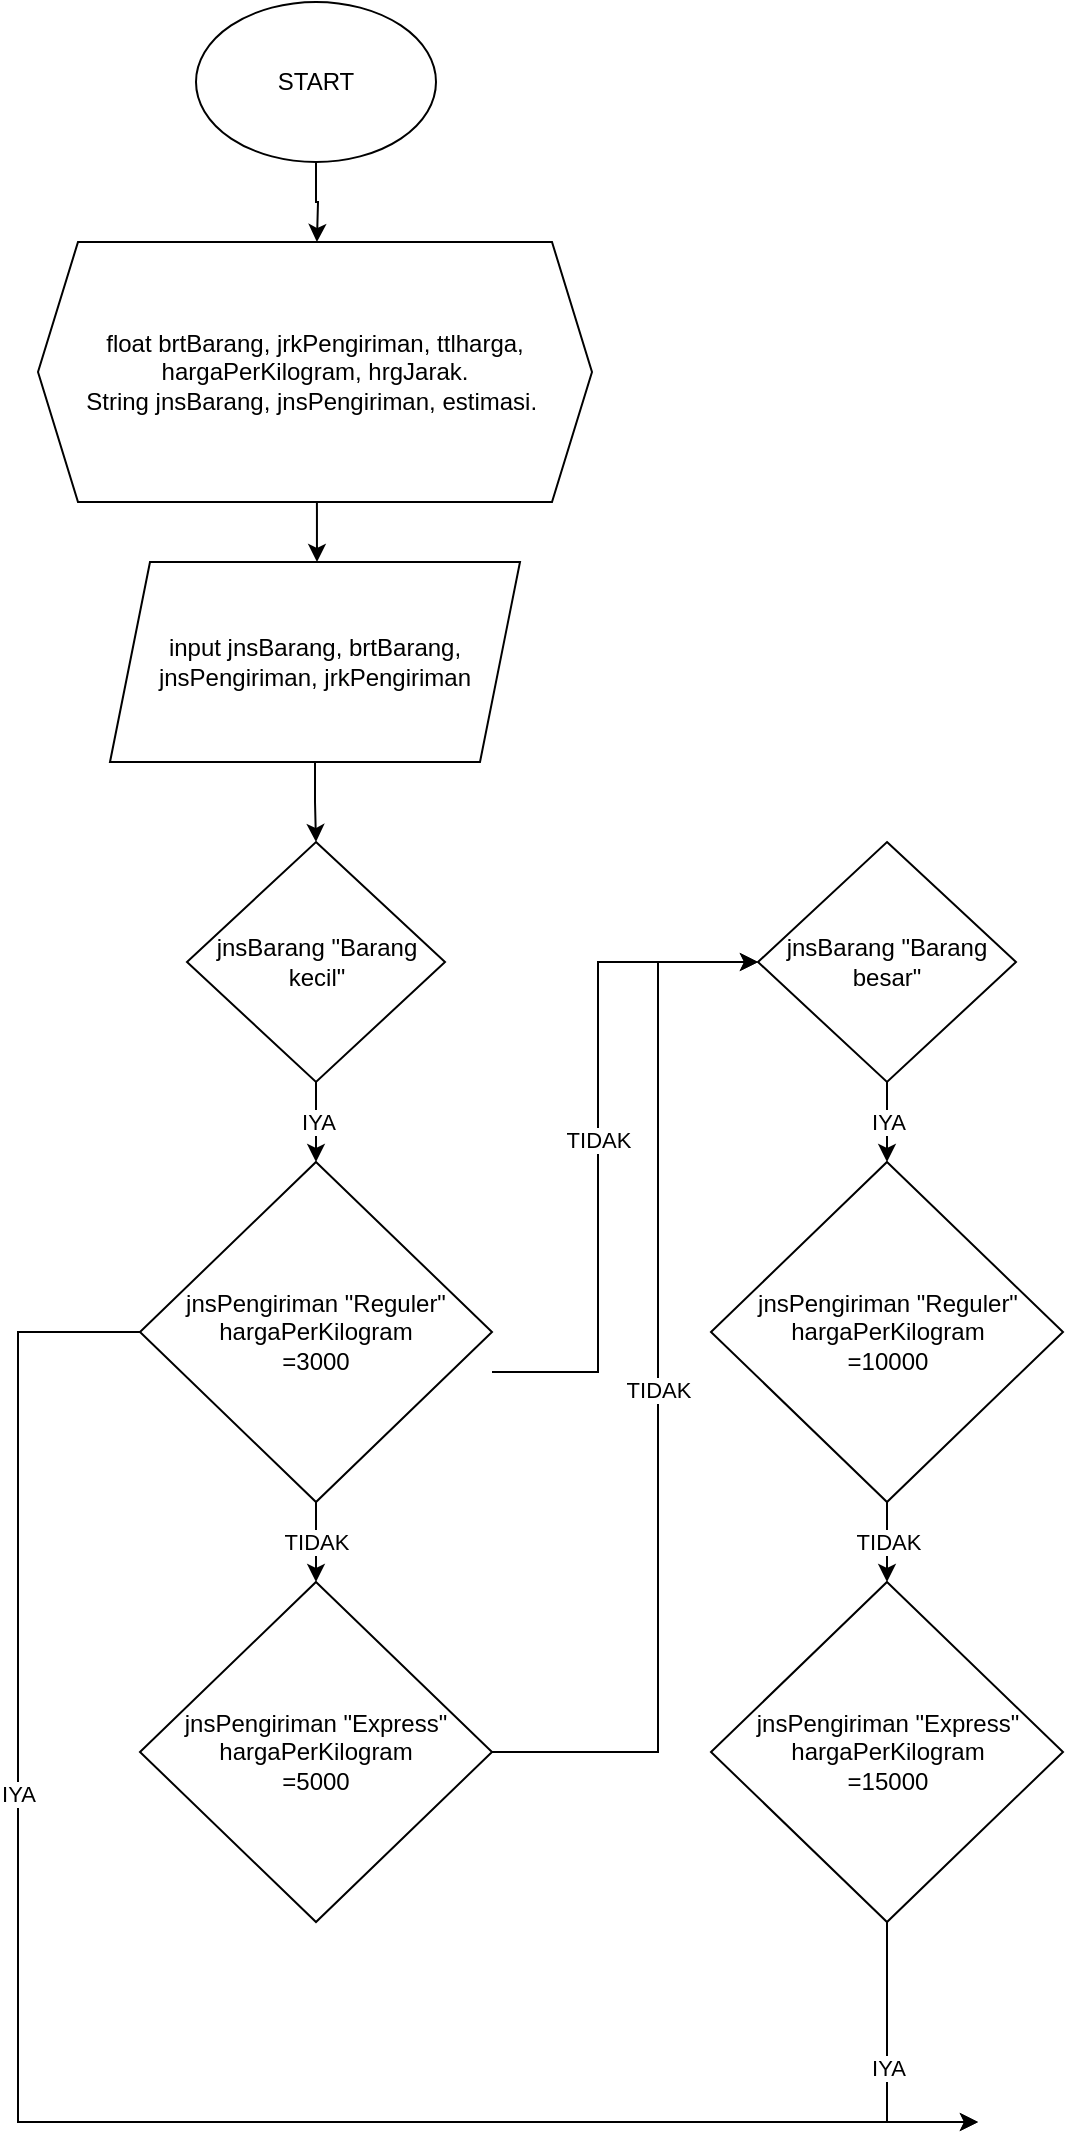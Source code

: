 <mxfile version="21.8.2" type="device">
  <diagram name="Page-1" id="ALNVaMCfbRmIATHTXwgW">
    <mxGraphModel dx="1226" dy="669" grid="1" gridSize="10" guides="1" tooltips="1" connect="1" arrows="1" fold="1" page="1" pageScale="1" pageWidth="2336" pageHeight="1654" math="0" shadow="0">
      <root>
        <mxCell id="0" />
        <mxCell id="1" parent="0" />
        <mxCell id="L2m1bIh3POB6tsuyUTpM-2" style="edgeStyle=orthogonalEdgeStyle;rounded=0;orthogonalLoop=1;jettySize=auto;html=1;" edge="1" parent="1" source="L2m1bIh3POB6tsuyUTpM-1">
          <mxGeometry relative="1" as="geometry">
            <mxPoint x="179.462" y="140" as="targetPoint" />
          </mxGeometry>
        </mxCell>
        <mxCell id="L2m1bIh3POB6tsuyUTpM-1" value="START" style="ellipse;whiteSpace=wrap;html=1;" vertex="1" parent="1">
          <mxGeometry x="119" y="20" width="120" height="80" as="geometry" />
        </mxCell>
        <mxCell id="L2m1bIh3POB6tsuyUTpM-8" style="edgeStyle=orthogonalEdgeStyle;rounded=0;orthogonalLoop=1;jettySize=auto;html=1;" edge="1" parent="1">
          <mxGeometry relative="1" as="geometry">
            <mxPoint x="179.5" y="300" as="targetPoint" />
            <mxPoint x="179.462" y="270" as="sourcePoint" />
          </mxGeometry>
        </mxCell>
        <mxCell id="L2m1bIh3POB6tsuyUTpM-3" value="float brtBarang, jrkPengiriman, ttlharga, hargaPerKilogram, hrgJarak.&lt;br&gt;String jnsBarang, jnsPengiriman, estimasi.&amp;nbsp;" style="shape=hexagon;perimeter=hexagonPerimeter2;whiteSpace=wrap;html=1;fixedSize=1;" vertex="1" parent="1">
          <mxGeometry x="40" y="140" width="277" height="130" as="geometry" />
        </mxCell>
        <mxCell id="L2m1bIh3POB6tsuyUTpM-10" style="edgeStyle=orthogonalEdgeStyle;rounded=0;orthogonalLoop=1;jettySize=auto;html=1;" edge="1" parent="1" source="L2m1bIh3POB6tsuyUTpM-5" target="L2m1bIh3POB6tsuyUTpM-9">
          <mxGeometry relative="1" as="geometry" />
        </mxCell>
        <mxCell id="L2m1bIh3POB6tsuyUTpM-5" value="input jnsBarang, brtBarang, jnsPengiriman, jrkPengiriman" style="shape=parallelogram;perimeter=parallelogramPerimeter;whiteSpace=wrap;html=1;fixedSize=1;" vertex="1" parent="1">
          <mxGeometry x="76" y="300" width="205" height="100" as="geometry" />
        </mxCell>
        <mxCell id="L2m1bIh3POB6tsuyUTpM-16" value="IYA" style="edgeStyle=orthogonalEdgeStyle;rounded=0;orthogonalLoop=1;jettySize=auto;html=1;" edge="1" parent="1" source="L2m1bIh3POB6tsuyUTpM-9">
          <mxGeometry relative="1" as="geometry">
            <mxPoint x="179" y="600" as="targetPoint" />
          </mxGeometry>
        </mxCell>
        <mxCell id="L2m1bIh3POB6tsuyUTpM-9" value="jnsBarang &quot;Barang kecil&quot;" style="rhombus;whiteSpace=wrap;html=1;" vertex="1" parent="1">
          <mxGeometry x="114.5" y="440" width="129" height="120" as="geometry" />
        </mxCell>
        <mxCell id="L2m1bIh3POB6tsuyUTpM-24" value="TIDAK" style="edgeStyle=orthogonalEdgeStyle;rounded=0;orthogonalLoop=1;jettySize=auto;html=1;" edge="1" parent="1" source="L2m1bIh3POB6tsuyUTpM-18" target="L2m1bIh3POB6tsuyUTpM-21">
          <mxGeometry relative="1" as="geometry" />
        </mxCell>
        <mxCell id="L2m1bIh3POB6tsuyUTpM-38" value="TIDAK" style="edgeStyle=orthogonalEdgeStyle;rounded=0;orthogonalLoop=1;jettySize=auto;html=1;" edge="1" parent="1">
          <mxGeometry relative="1" as="geometry">
            <mxPoint x="400" y="500" as="targetPoint" />
            <mxPoint x="267.0" y="705.0" as="sourcePoint" />
            <Array as="points">
              <mxPoint x="320" y="705" />
              <mxPoint x="320" y="500" />
            </Array>
          </mxGeometry>
        </mxCell>
        <mxCell id="L2m1bIh3POB6tsuyUTpM-52" value="IYA" style="edgeStyle=orthogonalEdgeStyle;rounded=0;orthogonalLoop=1;jettySize=auto;html=1;" edge="1" parent="1" source="L2m1bIh3POB6tsuyUTpM-18">
          <mxGeometry x="-0.377" relative="1" as="geometry">
            <mxPoint x="510" y="1080" as="targetPoint" />
            <Array as="points">
              <mxPoint x="30" y="685" />
              <mxPoint x="30" y="1080" />
            </Array>
            <mxPoint as="offset" />
          </mxGeometry>
        </mxCell>
        <mxCell id="L2m1bIh3POB6tsuyUTpM-18" value="jnsPengiriman &quot;Reguler&quot;&lt;br&gt;hargaPerKilogram&lt;br&gt;=3000" style="rhombus;whiteSpace=wrap;html=1;" vertex="1" parent="1">
          <mxGeometry x="91" y="600" width="176" height="170" as="geometry" />
        </mxCell>
        <mxCell id="L2m1bIh3POB6tsuyUTpM-45" value="TIDAK" style="edgeStyle=orthogonalEdgeStyle;rounded=0;orthogonalLoop=1;jettySize=auto;html=1;entryX=0;entryY=0.5;entryDx=0;entryDy=0;" edge="1" parent="1" source="L2m1bIh3POB6tsuyUTpM-21" target="L2m1bIh3POB6tsuyUTpM-44">
          <mxGeometry relative="1" as="geometry">
            <Array as="points">
              <mxPoint x="350" y="895" />
              <mxPoint x="350" y="500" />
            </Array>
          </mxGeometry>
        </mxCell>
        <mxCell id="L2m1bIh3POB6tsuyUTpM-21" value="jnsPengiriman &quot;Express&quot;&lt;br&gt;hargaPerKilogram&lt;br&gt;=5000" style="rhombus;whiteSpace=wrap;html=1;" vertex="1" parent="1">
          <mxGeometry x="91" y="810" width="176" height="170" as="geometry" />
        </mxCell>
        <mxCell id="L2m1bIh3POB6tsuyUTpM-47" value="IYA" style="edgeStyle=orthogonalEdgeStyle;rounded=0;orthogonalLoop=1;jettySize=auto;html=1;entryX=0.5;entryY=0;entryDx=0;entryDy=0;" edge="1" parent="1" source="L2m1bIh3POB6tsuyUTpM-44" target="L2m1bIh3POB6tsuyUTpM-46">
          <mxGeometry relative="1" as="geometry" />
        </mxCell>
        <mxCell id="L2m1bIh3POB6tsuyUTpM-44" value="jnsBarang &quot;Barang besar&quot;" style="rhombus;whiteSpace=wrap;html=1;" vertex="1" parent="1">
          <mxGeometry x="400" y="440" width="129" height="120" as="geometry" />
        </mxCell>
        <mxCell id="L2m1bIh3POB6tsuyUTpM-49" value="TIDAK" style="edgeStyle=orthogonalEdgeStyle;rounded=0;orthogonalLoop=1;jettySize=auto;html=1;entryX=0.5;entryY=0;entryDx=0;entryDy=0;" edge="1" parent="1" source="L2m1bIh3POB6tsuyUTpM-46" target="L2m1bIh3POB6tsuyUTpM-48">
          <mxGeometry relative="1" as="geometry" />
        </mxCell>
        <mxCell id="L2m1bIh3POB6tsuyUTpM-46" value="jnsPengiriman &quot;Reguler&quot;&lt;br&gt;hargaPerKilogram&lt;br&gt;=10000" style="rhombus;whiteSpace=wrap;html=1;" vertex="1" parent="1">
          <mxGeometry x="376.5" y="600" width="176" height="170" as="geometry" />
        </mxCell>
        <mxCell id="L2m1bIh3POB6tsuyUTpM-56" value="IYA" style="edgeStyle=orthogonalEdgeStyle;rounded=0;orthogonalLoop=1;jettySize=auto;html=1;" edge="1" parent="1" source="L2m1bIh3POB6tsuyUTpM-48">
          <mxGeometry relative="1" as="geometry">
            <mxPoint x="510" y="1080" as="targetPoint" />
            <Array as="points">
              <mxPoint x="465" y="1080" />
            </Array>
          </mxGeometry>
        </mxCell>
        <mxCell id="L2m1bIh3POB6tsuyUTpM-48" value="jnsPengiriman &quot;Express&quot;&lt;br&gt;hargaPerKilogram&lt;br&gt;=15000" style="rhombus;whiteSpace=wrap;html=1;" vertex="1" parent="1">
          <mxGeometry x="376.5" y="810" width="176" height="170" as="geometry" />
        </mxCell>
      </root>
    </mxGraphModel>
  </diagram>
</mxfile>
